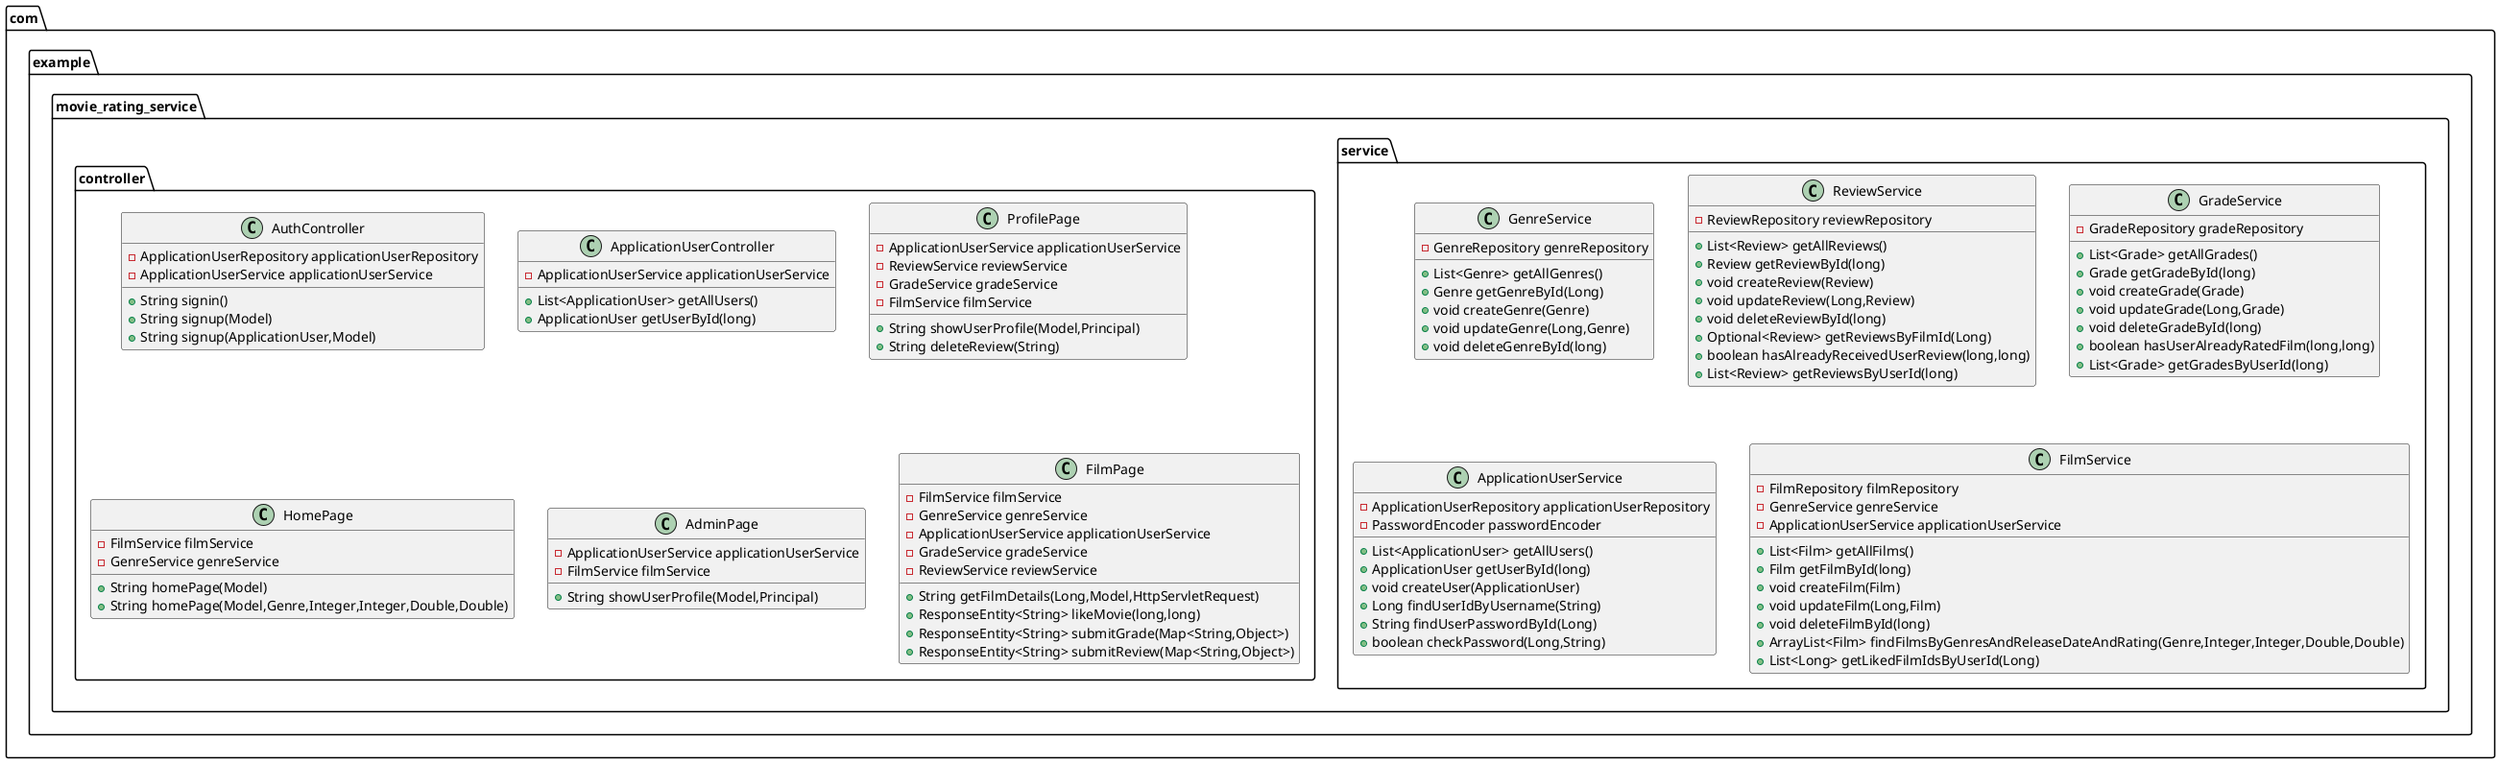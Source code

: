 @startuml
class com.example.movie_rating_service.service.GenreService {
- GenreRepository genreRepository
+ List<Genre> getAllGenres()
+ Genre getGenreById(Long)
+ void createGenre(Genre)
+ void updateGenre(Long,Genre)
+ void deleteGenreById(long)
}
class com.example.movie_rating_service.service.ReviewService {
- ReviewRepository reviewRepository
+ List<Review> getAllReviews()
+ Review getReviewById(long)
+ void createReview(Review)
+ void updateReview(Long,Review)
+ void deleteReviewById(long)
+ Optional<Review> getReviewsByFilmId(Long)
+ boolean hasAlreadyReceivedUserReview(long,long)
+ List<Review> getReviewsByUserId(long)
}
class com.example.movie_rating_service.controller.AuthController {
- ApplicationUserRepository applicationUserRepository
- ApplicationUserService applicationUserService
+ String signin()
+ String signup(Model)
+ String signup(ApplicationUser,Model)
}
class com.example.movie_rating_service.controller.ApplicationUserController {
- ApplicationUserService applicationUserService
+ List<ApplicationUser> getAllUsers()
+ ApplicationUser getUserById(long)
}
class com.example.movie_rating_service.controller.ProfilePage {
- ApplicationUserService applicationUserService
- ReviewService reviewService
- GradeService gradeService
- FilmService filmService
+ String showUserProfile(Model,Principal)
+ String deleteReview(String)
}
class com.example.movie_rating_service.controller.HomePage {
- FilmService filmService
- GenreService genreService
+ String homePage(Model)
+ String homePage(Model,Genre,Integer,Integer,Double,Double)
}
class com.example.movie_rating_service.service.GradeService {
- GradeRepository gradeRepository
+ List<Grade> getAllGrades()
+ Grade getGradeById(long)
+ void createGrade(Grade)
+ void updateGrade(Long,Grade)
+ void deleteGradeById(long)
+ boolean hasUserAlreadyRatedFilm(long,long)
+ List<Grade> getGradesByUserId(long)
}
class com.example.movie_rating_service.controller.AdminPage {
- ApplicationUserService applicationUserService
- FilmService filmService
+ String showUserProfile(Model,Principal)
}
class com.example.movie_rating_service.controller.FilmPage {
- FilmService filmService
- GenreService genreService
- ApplicationUserService applicationUserService
- GradeService gradeService
- ReviewService reviewService
+ String getFilmDetails(Long,Model,HttpServletRequest)
+ ResponseEntity<String> likeMovie(long,long)
+ ResponseEntity<String> submitGrade(Map<String,Object>)
+ ResponseEntity<String> submitReview(Map<String,Object>)
}
class com.example.movie_rating_service.service.ApplicationUserService {
- ApplicationUserRepository applicationUserRepository
- PasswordEncoder passwordEncoder
+ List<ApplicationUser> getAllUsers()
+ ApplicationUser getUserById(long)
+ void createUser(ApplicationUser)
+ Long findUserIdByUsername(String)
+ String findUserPasswordById(Long)
+ boolean checkPassword(Long,String)
}
class com.example.movie_rating_service.service.FilmService {
- FilmRepository filmRepository
- GenreService genreService
- ApplicationUserService applicationUserService
+ List<Film> getAllFilms()
+ Film getFilmById(long)
+ void createFilm(Film)
+ void updateFilm(Long,Film)
+ void deleteFilmById(long)
+ ArrayList<Film> findFilmsByGenresAndReleaseDateAndRating(Genre,Integer,Integer,Double,Double)
+ List<Long> getLikedFilmIdsByUserId(Long)
}
@enduml